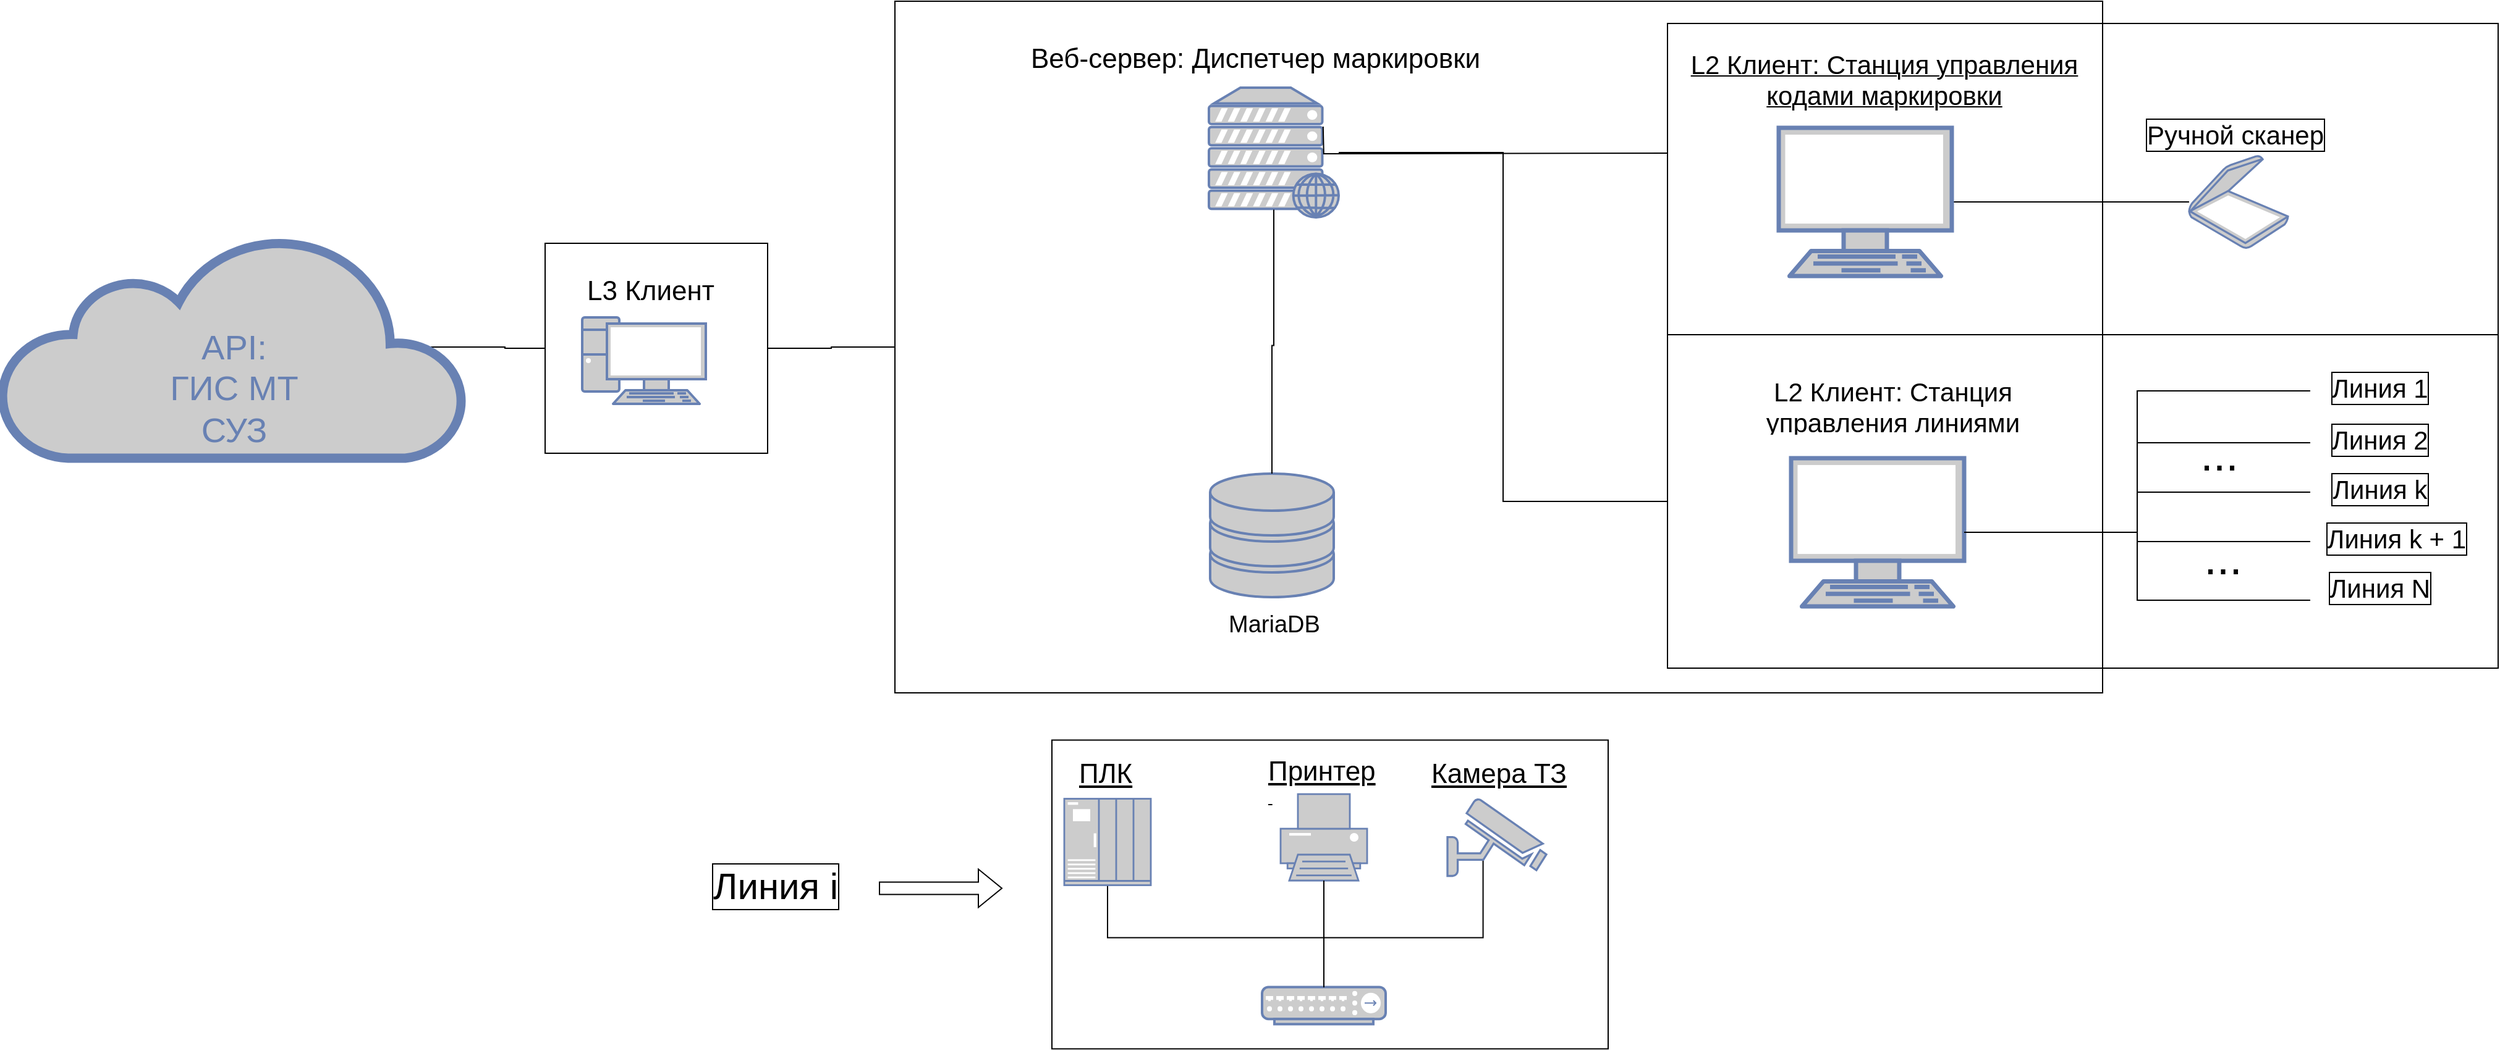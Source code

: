 <mxfile version="21.0.2" type="device"><diagram name="Page-1" id="bfe91b75-5d2c-26a0-9c1d-138518896778"><mxGraphModel dx="2087" dy="2561" grid="1" gridSize="10" guides="1" tooltips="1" connect="1" arrows="1" fold="1" page="1" pageScale="1" pageWidth="1100" pageHeight="850" background="none" math="0" shadow="0"><root><mxCell id="0"/><mxCell id="1" parent="0"/><mxCell id="wnUqAEzAma5BEjowCHEe-3" style="edgeStyle=orthogonalEdgeStyle;rounded=0;orthogonalLoop=1;jettySize=auto;html=1;entryX=0.91;entryY=0.5;entryDx=0;entryDy=0;entryPerimeter=0;endArrow=none;endFill=0;exitX=0;exitY=0.5;exitDx=0;exitDy=0;" edge="1" parent="1" source="wnUqAEzAma5BEjowCHEe-4" target="7c3789c024ecab99-53"><mxGeometry relative="1" as="geometry"><mxPoint x="1508" y="-600" as="sourcePoint"/></mxGeometry></mxCell><mxCell id="7c3789c024ecab99-53" value="&lt;div&gt;&lt;br&gt;&lt;/div&gt;&lt;div&gt;&lt;br&gt;&lt;/div&gt;&lt;div&gt;API:&lt;/div&gt;&lt;div&gt;ГИС МТ&lt;/div&gt;&lt;div&gt;СУЗ&lt;br&gt;&lt;/div&gt;" style="html=1;fillColor=#CCCCCC;strokeColor=#6881B3;gradientColor=none;gradientDirection=north;strokeWidth=2;shape=mxgraph.networks.cloud;fontColor=#6881B3;rounded=0;shadow=0;comic=0;align=center;fontSize=28;" parent="1" vertex="1"><mxGeometry x="1200" y="-620" width="375" height="180" as="geometry"/></mxCell><mxCell id="wnUqAEzAma5BEjowCHEe-10" style="edgeStyle=orthogonalEdgeStyle;rounded=0;orthogonalLoop=1;jettySize=auto;html=1;exitX=1;exitY=0.5;exitDx=0;exitDy=0;entryX=0;entryY=0.5;entryDx=0;entryDy=0;endArrow=none;endFill=0;" edge="1" parent="1" source="wnUqAEzAma5BEjowCHEe-4" target="wnUqAEzAma5BEjowCHEe-12"><mxGeometry relative="1" as="geometry"/></mxCell><mxCell id="wnUqAEzAma5BEjowCHEe-15" value="" style="group" vertex="1" connectable="0" parent="1"><mxGeometry x="1640" y="-614" width="180" height="380" as="geometry"/></mxCell><mxCell id="7c3789c024ecab99-27" value="" style="fontColor=#0066CC;verticalAlign=top;verticalLabelPosition=bottom;labelPosition=center;align=center;html=1;fillColor=#CCCCCC;strokeColor=#6881B3;gradientColor=none;gradientDirection=north;strokeWidth=2;shape=mxgraph.networks.pc;rounded=0;shadow=0;comic=0;" parent="wnUqAEzAma5BEjowCHEe-15" vertex="1"><mxGeometry x="30.0" y="60" width="100" height="70" as="geometry"/></mxCell><mxCell id="wnUqAEzAma5BEjowCHEe-4" value="" style="rounded=0;whiteSpace=wrap;html=1;fillColor=none;" vertex="1" parent="wnUqAEzAma5BEjowCHEe-15"><mxGeometry width="180" height="170" as="geometry"/></mxCell><mxCell id="wnUqAEzAma5BEjowCHEe-6" value="&lt;br&gt;&lt;div style=&quot;font-size: 22px;&quot; align=&quot;right&quot;&gt;L3 Клиент&lt;br&gt;&lt;/div&gt;" style="text;html=1;strokeColor=none;fillColor=none;spacing=5;spacingTop=-20;whiteSpace=wrap;overflow=hidden;rounded=0;" vertex="1" parent="wnUqAEzAma5BEjowCHEe-15"><mxGeometry x="29" y="22" width="180" height="30" as="geometry"/></mxCell><mxCell id="wnUqAEzAma5BEjowCHEe-95" value="" style="rounded=0;whiteSpace=wrap;html=1;labelBackgroundColor=none;fillColor=none;" vertex="1" parent="1"><mxGeometry x="2050" y="-211.75" width="450" height="250" as="geometry"/></mxCell><mxCell id="wnUqAEzAma5BEjowCHEe-9" value="" style="fontColor=#0066CC;verticalAlign=top;verticalLabelPosition=bottom;labelPosition=center;align=center;html=1;outlineConnect=0;fillColor=#CCCCCC;strokeColor=#6881B3;gradientColor=none;gradientDirection=north;strokeWidth=2;shape=mxgraph.networks.storage;" vertex="1" parent="1"><mxGeometry x="2178" y="-427.5" width="100" height="100" as="geometry"/></mxCell><mxCell id="wnUqAEzAma5BEjowCHEe-12" value="" style="rounded=0;whiteSpace=wrap;html=1;fillColor=none;" vertex="1" parent="1"><mxGeometry x="1923" y="-810" width="977" height="560" as="geometry"/></mxCell><mxCell id="wnUqAEzAma5BEjowCHEe-13" value="&lt;div&gt;&lt;br&gt;&lt;/div&gt;&lt;div style=&quot;font-size: 19px;&quot;&gt;MariaDB&lt;br&gt;&lt;/div&gt;" style="text;html=1;strokeColor=none;fillColor=none;spacing=5;spacingTop=-20;whiteSpace=wrap;overflow=hidden;rounded=0;" vertex="1" parent="1"><mxGeometry x="2188" y="-320" width="180" height="30" as="geometry"/></mxCell><mxCell id="wnUqAEzAma5BEjowCHEe-26" style="edgeStyle=orthogonalEdgeStyle;rounded=0;orthogonalLoop=1;jettySize=auto;html=1;entryX=0;entryY=0.5;entryDx=0;entryDy=0;endArrow=none;endFill=0;" edge="1" parent="1" source="wnUqAEzAma5BEjowCHEe-7" target="wnUqAEzAma5BEjowCHEe-24"><mxGeometry relative="1" as="geometry"/></mxCell><mxCell id="wnUqAEzAma5BEjowCHEe-7" value="" style="fontColor=#0066CC;verticalAlign=top;verticalLabelPosition=bottom;labelPosition=center;align=center;html=1;outlineConnect=0;fillColor=#CCCCCC;strokeColor=#6881B3;gradientColor=none;gradientDirection=north;strokeWidth=2;shape=mxgraph.networks.web_server;" vertex="1" parent="1"><mxGeometry x="2177" y="-740" width="105" height="105" as="geometry"/></mxCell><mxCell id="wnUqAEzAma5BEjowCHEe-11" style="edgeStyle=orthogonalEdgeStyle;rounded=0;orthogonalLoop=1;jettySize=auto;html=1;exitX=0.5;exitY=0;exitDx=0;exitDy=0;exitPerimeter=0;entryX=0.5;entryY=0.94;entryDx=0;entryDy=0;entryPerimeter=0;endArrow=none;endFill=0;" edge="1" parent="1" source="wnUqAEzAma5BEjowCHEe-9" target="wnUqAEzAma5BEjowCHEe-7"><mxGeometry relative="1" as="geometry"/></mxCell><mxCell id="wnUqAEzAma5BEjowCHEe-22" value="&lt;br&gt;&lt;div style=&quot;font-size: 22px;&quot; align=&quot;center&quot;&gt;Веб-сервер: Диспетчер маркировки&lt;br&gt;&lt;/div&gt;:" style="text;html=1;strokeColor=none;fillColor=none;spacing=5;spacingTop=-20;whiteSpace=wrap;overflow=hidden;rounded=0;" vertex="1" parent="1"><mxGeometry x="2028" y="-780" width="420" height="30" as="geometry"/></mxCell><mxCell id="wnUqAEzAma5BEjowCHEe-24" value="" style="rounded=0;whiteSpace=wrap;html=1;fillColor=none;" vertex="1" parent="1"><mxGeometry x="2548" y="-540" width="672" height="270" as="geometry"/></mxCell><mxCell id="wnUqAEzAma5BEjowCHEe-33" style="edgeStyle=orthogonalEdgeStyle;rounded=0;orthogonalLoop=1;jettySize=auto;html=1;exitX=0;exitY=0.5;exitDx=0;exitDy=0;entryX=0.88;entryY=0.5;entryDx=0;entryDy=0;entryPerimeter=0;endArrow=none;endFill=0;" edge="1" parent="1"><mxGeometry relative="1" as="geometry"><mxPoint x="2548" y="-687" as="sourcePoint"/><mxPoint x="2269.4" y="-708.5" as="targetPoint"/></mxGeometry></mxCell><mxCell id="wnUqAEzAma5BEjowCHEe-116" style="edgeStyle=orthogonalEdgeStyle;rounded=0;orthogonalLoop=1;jettySize=auto;html=1;endArrow=none;endFill=0;" edge="1" parent="1" source="wnUqAEzAma5BEjowCHEe-29" target="wnUqAEzAma5BEjowCHEe-109"><mxGeometry relative="1" as="geometry"/></mxCell><mxCell id="wnUqAEzAma5BEjowCHEe-29" value="" style="fontColor=#0066CC;verticalAlign=top;verticalLabelPosition=bottom;labelPosition=center;align=center;html=1;outlineConnect=0;fillColor=#CCCCCC;strokeColor=#6881B3;gradientColor=none;gradientDirection=north;strokeWidth=2;shape=mxgraph.networks.terminal;" vertex="1" parent="1"><mxGeometry x="2638" y="-707.5" width="140" height="120" as="geometry"/></mxCell><mxCell id="wnUqAEzAma5BEjowCHEe-84" style="edgeStyle=orthogonalEdgeStyle;rounded=0;orthogonalLoop=1;jettySize=auto;html=1;exitX=1;exitY=0.5;exitDx=0;exitDy=0;exitPerimeter=0;entryX=0;entryY=0.25;entryDx=0;entryDy=0;endArrow=none;endFill=0;" edge="1" parent="1" source="wnUqAEzAma5BEjowCHEe-30" target="wnUqAEzAma5BEjowCHEe-53"><mxGeometry relative="1" as="geometry"/></mxCell><mxCell id="wnUqAEzAma5BEjowCHEe-30" value="" style="fontColor=#0066CC;verticalAlign=top;verticalLabelPosition=bottom;labelPosition=center;align=center;html=1;outlineConnect=0;fillColor=#CCCCCC;strokeColor=#6881B3;gradientColor=none;gradientDirection=north;strokeWidth=2;shape=mxgraph.networks.terminal;" vertex="1" parent="1"><mxGeometry x="2648" y="-440" width="140" height="120" as="geometry"/></mxCell><mxCell id="wnUqAEzAma5BEjowCHEe-35" value="&lt;div style=&quot;font-size: 21px;&quot;&gt;&lt;font style=&quot;font-size: 21px;&quot;&gt;&lt;br&gt;&lt;/font&gt;&lt;/div&gt;&lt;div style=&quot;font-size: 21px;&quot;&gt;&lt;font style=&quot;font-size: 21px;&quot;&gt;L2 Клиент: Станция управления линиями&lt;br&gt;&lt;/font&gt;&lt;/div&gt;" style="text;html=1;strokeColor=none;fillColor=none;spacing=5;spacingTop=-20;whiteSpace=wrap;overflow=hidden;rounded=0;align=center;" vertex="1" parent="1"><mxGeometry x="2574" y="-521" width="313" height="62" as="geometry"/></mxCell><mxCell id="wnUqAEzAma5BEjowCHEe-52" value="&lt;font style=&quot;font-size: 21px;&quot;&gt;L2 Клиент: Станция управления кодами маркировки&lt;br&gt;&lt;/font&gt;" style="text;whiteSpace=wrap;html=1;fontStyle=4;align=center;" vertex="1" parent="1"><mxGeometry x="2565" y="-778" width="317" height="80" as="geometry"/></mxCell><mxCell id="wnUqAEzAma5BEjowCHEe-53" value="&lt;div style=&quot;font-size: 21px;&quot;&gt;Линия 1&lt;font style=&quot;font-size: 21px;&quot;&gt;&lt;br&gt;&lt;/font&gt;&lt;/div&gt;" style="text;html=1;strokeColor=none;fillColor=none;spacing=5;spacingTop=-20;whiteSpace=wrap;overflow=hidden;rounded=0;labelBorderColor=default;verticalAlign=middle;horizontal=1;align=center;textDirection=ltr;labelPosition=center;verticalLabelPosition=middle;" vertex="1" parent="1"><mxGeometry x="3068" y="-502" width="113" height="30" as="geometry"/></mxCell><mxCell id="wnUqAEzAma5BEjowCHEe-85" style="edgeStyle=orthogonalEdgeStyle;rounded=0;orthogonalLoop=1;jettySize=auto;html=1;exitX=0;exitY=0.25;exitDx=0;exitDy=0;entryX=1;entryY=0.5;entryDx=0;entryDy=0;entryPerimeter=0;endArrow=none;endFill=0;" edge="1" parent="1" source="wnUqAEzAma5BEjowCHEe-54" target="wnUqAEzAma5BEjowCHEe-30"><mxGeometry relative="1" as="geometry"/></mxCell><mxCell id="wnUqAEzAma5BEjowCHEe-54" value="&lt;div style=&quot;font-size: 21px;&quot;&gt;Линия 2&lt;br&gt;&lt;/div&gt;" style="text;html=1;strokeColor=none;fillColor=none;spacing=5;spacingTop=-20;whiteSpace=wrap;overflow=hidden;rounded=0;labelBorderColor=default;verticalAlign=middle;horizontal=1;align=center;textDirection=ltr;labelPosition=center;verticalLabelPosition=middle;" vertex="1" parent="1"><mxGeometry x="3068" y="-460" width="113" height="30" as="geometry"/></mxCell><mxCell id="wnUqAEzAma5BEjowCHEe-86" style="edgeStyle=orthogonalEdgeStyle;rounded=0;orthogonalLoop=1;jettySize=auto;html=1;exitX=0;exitY=0.25;exitDx=0;exitDy=0;endArrow=none;endFill=0;" edge="1" parent="1" source="wnUqAEzAma5BEjowCHEe-55" target="wnUqAEzAma5BEjowCHEe-30"><mxGeometry relative="1" as="geometry"/></mxCell><mxCell id="wnUqAEzAma5BEjowCHEe-55" value="&lt;div style=&quot;font-size: 21px;&quot;&gt;Линия k&lt;font style=&quot;font-size: 21px;&quot;&gt;&lt;br&gt;&lt;/font&gt;&lt;/div&gt;" style="text;html=1;strokeColor=none;fillColor=none;spacing=5;spacingTop=-20;whiteSpace=wrap;overflow=hidden;rounded=0;labelBorderColor=default;verticalAlign=middle;horizontal=1;align=center;textDirection=ltr;labelPosition=center;verticalLabelPosition=middle;" vertex="1" parent="1"><mxGeometry x="3068" y="-420" width="113" height="30" as="geometry"/></mxCell><mxCell id="wnUqAEzAma5BEjowCHEe-87" style="edgeStyle=orthogonalEdgeStyle;rounded=0;orthogonalLoop=1;jettySize=auto;html=1;exitX=0;exitY=0.25;exitDx=0;exitDy=0;entryX=1;entryY=0.5;entryDx=0;entryDy=0;entryPerimeter=0;endArrow=none;endFill=0;" edge="1" parent="1" source="wnUqAEzAma5BEjowCHEe-56" target="wnUqAEzAma5BEjowCHEe-30"><mxGeometry relative="1" as="geometry"/></mxCell><mxCell id="wnUqAEzAma5BEjowCHEe-56" value="&lt;div style=&quot;font-size: 21px;&quot;&gt;Линия k + 1&lt;br&gt;&lt;/div&gt;" style="text;html=1;strokeColor=none;fillColor=none;spacing=5;spacingTop=-20;whiteSpace=wrap;overflow=hidden;rounded=0;labelBorderColor=default;verticalAlign=middle;horizontal=1;align=center;textDirection=ltr;labelPosition=center;verticalLabelPosition=middle;" vertex="1" parent="1"><mxGeometry x="3068" y="-380" width="140" height="30" as="geometry"/></mxCell><mxCell id="wnUqAEzAma5BEjowCHEe-88" style="edgeStyle=orthogonalEdgeStyle;rounded=0;orthogonalLoop=1;jettySize=auto;html=1;exitX=0;exitY=0.5;exitDx=0;exitDy=0;entryX=1;entryY=0.5;entryDx=0;entryDy=0;entryPerimeter=0;endArrow=none;endFill=0;" edge="1" parent="1" source="wnUqAEzAma5BEjowCHEe-57" target="wnUqAEzAma5BEjowCHEe-30"><mxGeometry relative="1" as="geometry"/></mxCell><mxCell id="wnUqAEzAma5BEjowCHEe-57" value="&lt;div style=&quot;font-size: 21px;&quot;&gt;Линия N&lt;font style=&quot;font-size: 21px;&quot;&gt;&lt;br&gt;&lt;/font&gt;&lt;/div&gt;" style="text;html=1;strokeColor=none;fillColor=none;spacing=5;spacingTop=-20;whiteSpace=wrap;overflow=hidden;rounded=0;labelBorderColor=default;verticalAlign=middle;horizontal=1;align=center;textDirection=ltr;labelPosition=center;verticalLabelPosition=middle;" vertex="1" parent="1"><mxGeometry x="3068" y="-340" width="113" height="30" as="geometry"/></mxCell><mxCell id="wnUqAEzAma5BEjowCHEe-90" value="&lt;font style=&quot;font-size: 37px;&quot;&gt;...&lt;/font&gt;" style="text;html=1;strokeColor=none;fillColor=none;spacing=5;spacingTop=-20;whiteSpace=wrap;overflow=hidden;rounded=0;labelBorderColor=none;verticalAlign=middle;horizontal=1;align=center;textDirection=ltr;labelPosition=center;verticalLabelPosition=middle;" vertex="1" parent="1"><mxGeometry x="2938" y="-450" width="113" height="30" as="geometry"/></mxCell><mxCell id="wnUqAEzAma5BEjowCHEe-91" value="&lt;font style=&quot;font-size: 37px;&quot;&gt;...&lt;/font&gt;" style="text;html=1;strokeColor=none;fillColor=none;spacing=5;spacingTop=-20;whiteSpace=wrap;overflow=hidden;rounded=0;labelBorderColor=none;verticalAlign=middle;horizontal=1;align=center;textDirection=ltr;labelPosition=center;verticalLabelPosition=middle;" vertex="1" parent="1"><mxGeometry x="2941" y="-366" width="113" height="30" as="geometry"/></mxCell><mxCell id="wnUqAEzAma5BEjowCHEe-110" value="&lt;div style=&quot;font-size: 21px;&quot;&gt;Ручной сканер&lt;br&gt;&lt;/div&gt;" style="text;html=1;strokeColor=none;fillColor=none;spacing=5;spacingTop=-20;whiteSpace=wrap;overflow=hidden;rounded=0;labelBorderColor=default;verticalAlign=middle;horizontal=1;align=center;textDirection=ltr;labelPosition=center;verticalLabelPosition=middle;" vertex="1" parent="1"><mxGeometry x="2906" y="-707.5" width="203" height="30" as="geometry"/></mxCell><mxCell id="wnUqAEzAma5BEjowCHEe-113" value="" style="group" vertex="1" connectable="0" parent="1"><mxGeometry x="2548" y="-792" width="672" height="252" as="geometry"/></mxCell><mxCell id="wnUqAEzAma5BEjowCHEe-34" value="&lt;blockquote&gt;&lt;blockquote&gt;&lt;blockquote&gt;&lt;span style=&quot;white-space: pre;&quot;&gt;&#9;&lt;/span&gt;&lt;span style=&quot;white-space: pre;&quot;&gt;&#9;&lt;/span&gt;&lt;span style=&quot;white-space: pre;&quot;&gt;&#9;&lt;/span&gt;&lt;span style=&quot;white-space: pre;&quot;&gt;&#9;&lt;/span&gt;&lt;/blockquote&gt;&lt;/blockquote&gt;&lt;/blockquote&gt;" style="rounded=0;whiteSpace=wrap;html=1;fillColor=none;" vertex="1" parent="wnUqAEzAma5BEjowCHEe-113"><mxGeometry width="672" height="252" as="geometry"/></mxCell><mxCell id="wnUqAEzAma5BEjowCHEe-109" value="" style="fontColor=#0066CC;verticalAlign=top;verticalLabelPosition=bottom;labelPosition=center;align=center;html=1;outlineConnect=0;fillColor=#CCCCCC;strokeColor=#6881B3;gradientColor=none;gradientDirection=north;strokeWidth=2;shape=mxgraph.networks.scanner;" vertex="1" parent="wnUqAEzAma5BEjowCHEe-113"><mxGeometry x="422.0" y="107" width="80" height="75" as="geometry"/></mxCell><mxCell id="wnUqAEzAma5BEjowCHEe-117" value="" style="group" vertex="1" connectable="0" parent="1"><mxGeometry x="1770" y="-220" width="714" height="238.25" as="geometry"/></mxCell><mxCell id="wnUqAEzAma5BEjowCHEe-93" value="&lt;font style=&quot;font-size: 30px;&quot;&gt;Линия i&lt;/font&gt;" style="text;html=1;strokeColor=none;fillColor=none;spacing=5;spacingTop=-20;whiteSpace=wrap;overflow=hidden;rounded=0;labelBorderColor=default;" vertex="1" parent="wnUqAEzAma5BEjowCHEe-117"><mxGeometry y="118.25" width="450" height="62" as="geometry"/></mxCell><mxCell id="wnUqAEzAma5BEjowCHEe-94" value="" style="shape=flexArrow;endArrow=classic;html=1;rounded=0;" edge="1" parent="wnUqAEzAma5BEjowCHEe-117"><mxGeometry width="50" height="50" relative="1" as="geometry"><mxPoint x="140" y="128.25" as="sourcePoint"/><mxPoint x="240" y="128.25" as="targetPoint"/></mxGeometry></mxCell><mxCell id="wnUqAEzAma5BEjowCHEe-96" value="" style="fontColor=#0066CC;verticalAlign=top;verticalLabelPosition=bottom;labelPosition=center;align=center;html=1;outlineConnect=0;fillColor=#CCCCCC;strokeColor=#6881B3;gradientColor=none;gradientDirection=north;strokeWidth=2;shape=mxgraph.networks.printer;" vertex="1" parent="wnUqAEzAma5BEjowCHEe-117"><mxGeometry x="465" y="52" width="70" height="70" as="geometry"/></mxCell><mxCell id="wnUqAEzAma5BEjowCHEe-97" value="" style="fontColor=#0066CC;verticalAlign=top;verticalLabelPosition=bottom;labelPosition=center;align=center;html=1;outlineConnect=0;fillColor=#CCCCCC;strokeColor=#6881B3;gradientColor=none;gradientDirection=north;strokeWidth=2;shape=mxgraph.networks.hub;" vertex="1" parent="wnUqAEzAma5BEjowCHEe-117"><mxGeometry x="450" y="208.25" width="100" height="30" as="geometry"/></mxCell><mxCell id="wnUqAEzAma5BEjowCHEe-106" style="edgeStyle=orthogonalEdgeStyle;rounded=0;orthogonalLoop=1;jettySize=auto;html=1;exitX=0.5;exitY=1;exitDx=0;exitDy=0;exitPerimeter=0;entryX=0.5;entryY=0;entryDx=0;entryDy=0;entryPerimeter=0;endArrow=none;endFill=0;" edge="1" parent="wnUqAEzAma5BEjowCHEe-117" source="wnUqAEzAma5BEjowCHEe-96" target="wnUqAEzAma5BEjowCHEe-97"><mxGeometry relative="1" as="geometry"/></mxCell><mxCell id="wnUqAEzAma5BEjowCHEe-107" style="edgeStyle=orthogonalEdgeStyle;rounded=0;orthogonalLoop=1;jettySize=auto;html=1;exitX=0.36;exitY=0.79;exitDx=0;exitDy=0;exitPerimeter=0;entryX=0.5;entryY=0;entryDx=0;entryDy=0;entryPerimeter=0;endArrow=none;endFill=0;" edge="1" parent="wnUqAEzAma5BEjowCHEe-117" source="wnUqAEzAma5BEjowCHEe-98" target="wnUqAEzAma5BEjowCHEe-97"><mxGeometry relative="1" as="geometry"><Array as="points"><mxPoint x="629" y="168.25"/><mxPoint x="500" y="168.25"/></Array></mxGeometry></mxCell><mxCell id="wnUqAEzAma5BEjowCHEe-98" value="" style="fontColor=#0066CC;verticalAlign=top;verticalLabelPosition=bottom;labelPosition=center;align=center;html=1;outlineConnect=0;fillColor=#CCCCCC;strokeColor=#6881B3;gradientColor=none;gradientDirection=north;strokeWidth=2;shape=mxgraph.networks.security_camera;" vertex="1" parent="wnUqAEzAma5BEjowCHEe-117"><mxGeometry x="600" y="55.75" width="80" height="62.5" as="geometry"/></mxCell><mxCell id="wnUqAEzAma5BEjowCHEe-103" style="edgeStyle=orthogonalEdgeStyle;rounded=0;orthogonalLoop=1;jettySize=auto;html=1;entryX=0.5;entryY=0;entryDx=0;entryDy=0;entryPerimeter=0;endArrow=none;endFill=0;" edge="1" parent="wnUqAEzAma5BEjowCHEe-117" source="wnUqAEzAma5BEjowCHEe-99" target="wnUqAEzAma5BEjowCHEe-97"><mxGeometry relative="1" as="geometry"><Array as="points"><mxPoint x="325" y="168.25"/><mxPoint x="500" y="168.25"/></Array></mxGeometry></mxCell><mxCell id="wnUqAEzAma5BEjowCHEe-99" value="" style="fontColor=#0066CC;verticalAlign=top;verticalLabelPosition=bottom;labelPosition=center;align=center;html=1;outlineConnect=0;fillColor=#CCCCCC;strokeColor=#6881B3;gradientColor=none;gradientDirection=north;strokeWidth=2;shape=mxgraph.networks.ups_enterprise;" vertex="1" parent="wnUqAEzAma5BEjowCHEe-117"><mxGeometry x="290" y="55.75" width="70" height="70" as="geometry"/></mxCell><mxCell id="wnUqAEzAma5BEjowCHEe-100" value="&lt;br&gt;&lt;div style=&quot;font-size: 22px;&quot; align=&quot;center&quot;&gt;ПЛК&lt;br&gt;&lt;/div&gt;" style="text;whiteSpace=wrap;html=1;fontStyle=4" vertex="1" parent="wnUqAEzAma5BEjowCHEe-117"><mxGeometry x="300" y="2" width="60" height="50" as="geometry"/></mxCell><mxCell id="wnUqAEzAma5BEjowCHEe-101" value="&lt;br&gt;&lt;div style=&quot;font-size: 22px;&quot; align=&quot;center&quot;&gt;Принтер &lt;br&gt;&lt;/div&gt;&amp;nbsp;" style="text;whiteSpace=wrap;html=1;fontStyle=4" vertex="1" parent="wnUqAEzAma5BEjowCHEe-117"><mxGeometry x="453" width="60" height="50" as="geometry"/></mxCell><mxCell id="wnUqAEzAma5BEjowCHEe-102" value="&lt;br&gt;&lt;div style=&quot;font-size: 22px;&quot; align=&quot;center&quot;&gt;Камера ТЗ&lt;br&gt;&lt;/div&gt;" style="text;whiteSpace=wrap;html=1;fontStyle=4" vertex="1" parent="wnUqAEzAma5BEjowCHEe-117"><mxGeometry x="585" y="2" width="129" height="50" as="geometry"/></mxCell></root></mxGraphModel></diagram></mxfile>